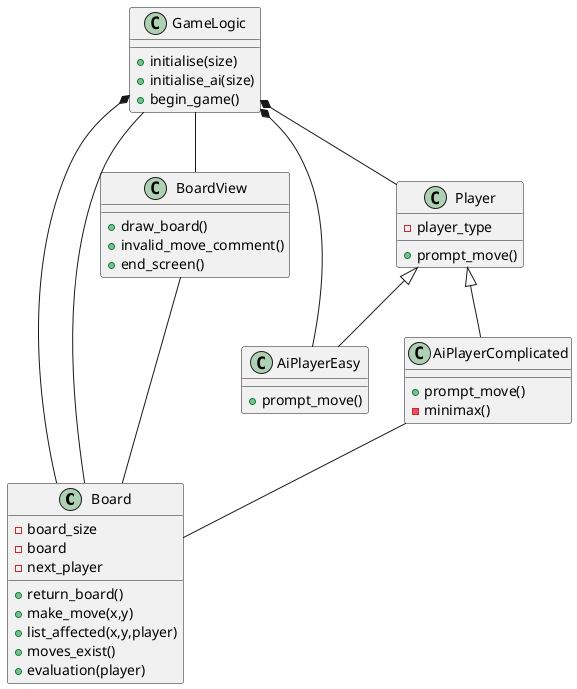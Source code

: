@startuml reversi diagram
class Board {
-board_size
-board
-next_player
+return_board()
+make_move(x,y)
+list_affected(x,y,player)
+moves_exist()
+evaluation(player)
}
class BoardView {
+draw_board()
+invalid_move_comment()
+end_screen()
}

class Player {
-player_type
+prompt_move()
}
class AiPlayerEasy {
+prompt_move()
}

class AiPlayerComplicated {
+prompt_move()
-minimax()
}

class GameLogic {
+initialise(size)
+initialise_ai(size)
+begin_game()
}
GameLogic  *--  Board
GameLogic  --  Board
GameLogic  --  BoardView
BoardView  --  Board
Player <|-- AiPlayerEasy
Player <|-- AiPlayerComplicated
AiPlayerComplicated  --  Board
GameLogic  *-- Player
GameLogic  *-- AiPlayerEasy
@enduml